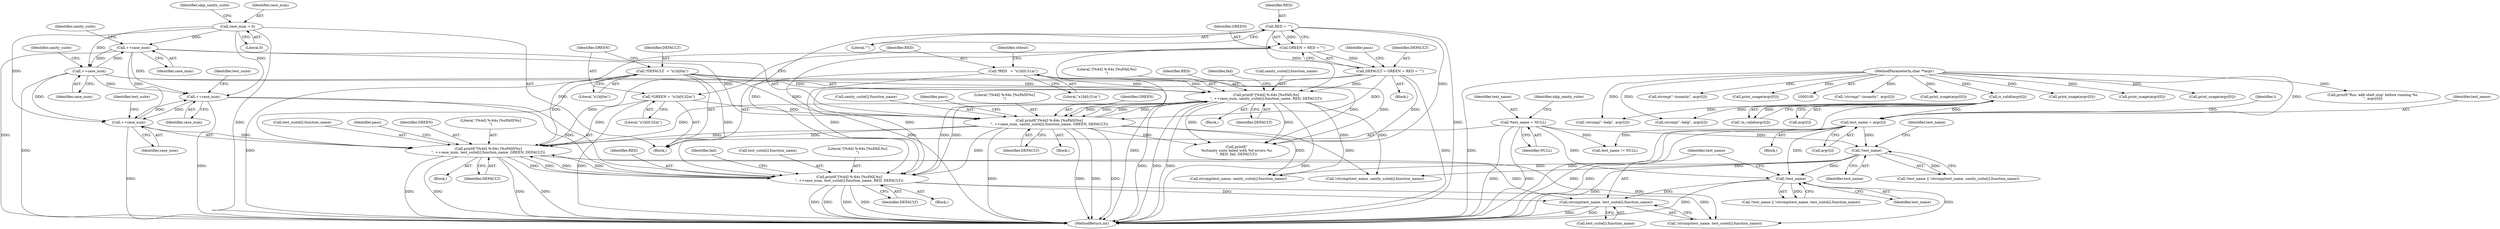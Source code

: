 digraph "0_Android_37c88107679d36c419572732b4af6e18bb2f7dce_5@API" {
"1000430" [label="(Call,strcmp(test_name, test_suite[i].function_name))"];
"1000427" [label="(Call,!test_name)"];
"1000179" [label="(Call,test_name = argv[i])"];
"1000151" [label="(Call,is_valid(argv[i]))"];
"1000102" [label="(MethodParameterIn,char **argv)"];
"1000357" [label="(Call,!test_name)"];
"1000105" [label="(Call,*test_name = NULL)"];
"1000445" [label="(Call,printf(\"[%4d] %-64s [%sPASS%s]\n\", ++case_num, test_suite[i].function_name, GREEN, DEFAULT))"];
"1000447" [label="(Call,++case_num)"];
"1000374" [label="(Call,++case_num)"];
"1000337" [label="(Call,case_num = 0)"];
"1000389" [label="(Call,++case_num)"];
"1000462" [label="(Call,++case_num)"];
"1000460" [label="(Call,printf(\"[%4d] %-64s [%sFAIL%s]\n\", ++case_num, test_suite[i].function_name, RED, DEFAULT))"];
"1000312" [label="(Call,*RED   = \"\x1b[0;31m\")"];
"1000325" [label="(Call,RED = \"\")"];
"1000387" [label="(Call,printf(\"[%4d] %-64s [%sFAIL%s]\n\", ++case_num, sanity_suite[i].function_name, RED, DEFAULT))"];
"1000372" [label="(Call,printf(\"[%4d] %-64s [%sPASS%s]\n\", ++case_num, sanity_suite[i].function_name, GREEN, DEFAULT))"];
"1000308" [label="(Call,*GREEN = \"\x1b[0;32m\")"];
"1000323" [label="(Call,GREEN = RED = \"\")"];
"1000304" [label="(Call,*DEFAULT  = \"\x1b[0m\")"];
"1000321" [label="(Call,DEFAULT = GREEN = RED = \"\")"];
"1000457" [label="(Identifier,pass)"];
"1000389" [label="(Call,++case_num)"];
"1000454" [label="(Identifier,GREEN)"];
"1000339" [label="(Literal,0)"];
"1000466" [label="(Identifier,test_suite)"];
"1000325" [label="(Call,RED = \"\")"];
"1000105" [label="(Call,*test_name = NULL)"];
"1000358" [label="(Identifier,test_name)"];
"1000431" [label="(Identifier,test_name)"];
"1000324" [label="(Identifier,GREEN)"];
"1000427" [label="(Call,!test_name)"];
"1000448" [label="(Identifier,case_num)"];
"1000371" [label="(Block,)"];
"1000390" [label="(Identifier,case_num)"];
"1000469" [label="(Identifier,RED)"];
"1000378" [label="(Identifier,sanity_suite)"];
"1000124" [label="(Call,!strcmp(\"--help\", argv[i]))"];
"1000107" [label="(Identifier,NULL)"];
"1000444" [label="(Block,)"];
"1000138" [label="(Call,!strcmp(\"--insanity\", argv[i]))"];
"1000361" [label="(Identifier,test_name)"];
"1000342" [label="(Identifier,skip_sanity_suite)"];
"1000397" [label="(Identifier,DEFAULT)"];
"1000338" [label="(Identifier,case_num)"];
"1000179" [label="(Call,test_name = argv[i])"];
"1000460" [label="(Call,printf(\"[%4d] %-64s [%sFAIL%s]\n\", ++case_num, test_suite[i].function_name, RED, DEFAULT))"];
"1000151" [label="(Call,is_valid(argv[i]))"];
"1000357" [label="(Call,!test_name)"];
"1000388" [label="(Literal,\"[%4d] %-64s [%sFAIL%s]\n\")"];
"1000306" [label="(Literal,\"\x1b[0m\")"];
"1000322" [label="(Identifier,DEFAULT)"];
"1000381" [label="(Identifier,GREEN)"];
"1000374" [label="(Call,++case_num)"];
"1000432" [label="(Call,test_suite[i].function_name)"];
"1000387" [label="(Call,printf(\"[%4d] %-64s [%sFAIL%s]\n\", ++case_num, sanity_suite[i].function_name, RED, DEFAULT))"];
"1000172" [label="(Call,print_usage(argv[0]))"];
"1000451" [label="(Identifier,test_suite)"];
"1000125" [label="(Call,strcmp(\"--help\", argv[i]))"];
"1000312" [label="(Call,*RED   = \"\x1b[0;31m\")"];
"1000206" [label="(Call,print_usage(argv[0]))"];
"1000110" [label="(Identifier,skip_sanity_suite)"];
"1000382" [label="(Identifier,DEFAULT)"];
"1000166" [label="(Call,test_name != NULL)"];
"1000376" [label="(Call,sanity_suite[i].function_name)"];
"1000472" [label="(Identifier,fail)"];
"1000428" [label="(Identifier,test_name)"];
"1000121" [label="(Identifier,i)"];
"1000305" [label="(Identifier,DEFAULT)"];
"1000445" [label="(Call,printf(\"[%4d] %-64s [%sPASS%s]\n\", ++case_num, test_suite[i].function_name, GREEN, DEFAULT))"];
"1000464" [label="(Call,test_suite[i].function_name)"];
"1000314" [label="(Literal,\"\x1b[0;31m\")"];
"1000158" [label="(Call,print_usage(argv[0]))"];
"1000426" [label="(Call,!test_name || !strcmp(test_name, test_suite[i].function_name))"];
"1000310" [label="(Literal,\"\x1b[0;32m\")"];
"1000254" [label="(Call,print_usage(argv[0]))"];
"1000463" [label="(Identifier,case_num)"];
"1000323" [label="(Call,GREEN = RED = \"\")"];
"1000320" [label="(Block,)"];
"1000122" [label="(Block,)"];
"1000326" [label="(Identifier,RED)"];
"1000313" [label="(Identifier,RED)"];
"1000503" [label="(MethodReturn,int)"];
"1000446" [label="(Literal,\"[%4d] %-64s [%sPASS%s]\n\")"];
"1000150" [label="(Call,!is_valid(argv[i]))"];
"1000470" [label="(Identifier,DEFAULT)"];
"1000308" [label="(Call,*GREEN = \"\x1b[0;32m\")"];
"1000384" [label="(Identifier,pass)"];
"1000373" [label="(Literal,\"[%4d] %-64s [%sPASS%s]\n\")"];
"1000430" [label="(Call,strcmp(test_name, test_suite[i].function_name))"];
"1000187" [label="(Call,printf(\"Run 'adb shell stop' before running %s.\n\", argv[0]))"];
"1000372" [label="(Call,printf(\"[%4d] %-64s [%sPASS%s]\n\", ++case_num, sanity_suite[i].function_name, GREEN, DEFAULT))"];
"1000152" [label="(Call,argv[i])"];
"1000319" [label="(Identifier,stdout)"];
"1000327" [label="(Literal,\"\")"];
"1000393" [label="(Identifier,sanity_suite)"];
"1000396" [label="(Identifier,RED)"];
"1000360" [label="(Call,strcmp(test_name, sanity_suite[i].function_name))"];
"1000459" [label="(Block,)"];
"1000406" [label="(Call,printf(\"\n%sSanity suite failed with %d errors.%s\n\", RED, fail, DEFAULT))"];
"1000386" [label="(Block,)"];
"1000139" [label="(Call,strcmp(\"--insanity\", argv[i]))"];
"1000321" [label="(Call,DEFAULT = GREEN = RED = \"\")"];
"1000359" [label="(Call,!strcmp(test_name, sanity_suite[i].function_name))"];
"1000447" [label="(Call,++case_num)"];
"1000455" [label="(Identifier,DEFAULT)"];
"1000106" [label="(Identifier,test_name)"];
"1000462" [label="(Call,++case_num)"];
"1000356" [label="(Call,!test_name || !strcmp(test_name, sanity_suite[i].function_name))"];
"1000103" [label="(Block,)"];
"1000180" [label="(Identifier,test_name)"];
"1000461" [label="(Literal,\"[%4d] %-64s [%sFAIL%s]\n\")"];
"1000399" [label="(Identifier,fail)"];
"1000102" [label="(MethodParameterIn,char **argv)"];
"1000181" [label="(Call,argv[i])"];
"1000429" [label="(Call,!strcmp(test_name, test_suite[i].function_name))"];
"1000391" [label="(Call,sanity_suite[i].function_name)"];
"1000304" [label="(Call,*DEFAULT  = \"\x1b[0m\")"];
"1000330" [label="(Identifier,pass)"];
"1000375" [label="(Identifier,case_num)"];
"1000449" [label="(Call,test_suite[i].function_name)"];
"1000131" [label="(Call,print_usage(argv[0]))"];
"1000337" [label="(Call,case_num = 0)"];
"1000309" [label="(Identifier,GREEN)"];
"1000430" -> "1000429"  [label="AST: "];
"1000430" -> "1000432"  [label="CFG: "];
"1000431" -> "1000430"  [label="AST: "];
"1000432" -> "1000430"  [label="AST: "];
"1000429" -> "1000430"  [label="CFG: "];
"1000430" -> "1000503"  [label="DDG: "];
"1000430" -> "1000503"  [label="DDG: "];
"1000427" -> "1000430"  [label="DDG: "];
"1000445" -> "1000430"  [label="DDG: "];
"1000460" -> "1000430"  [label="DDG: "];
"1000427" -> "1000426"  [label="AST: "];
"1000427" -> "1000428"  [label="CFG: "];
"1000428" -> "1000427"  [label="AST: "];
"1000431" -> "1000427"  [label="CFG: "];
"1000426" -> "1000427"  [label="CFG: "];
"1000427" -> "1000503"  [label="DDG: "];
"1000427" -> "1000426"  [label="DDG: "];
"1000179" -> "1000427"  [label="DDG: "];
"1000357" -> "1000427"  [label="DDG: "];
"1000105" -> "1000427"  [label="DDG: "];
"1000427" -> "1000429"  [label="DDG: "];
"1000179" -> "1000122"  [label="AST: "];
"1000179" -> "1000181"  [label="CFG: "];
"1000180" -> "1000179"  [label="AST: "];
"1000181" -> "1000179"  [label="AST: "];
"1000121" -> "1000179"  [label="CFG: "];
"1000179" -> "1000503"  [label="DDG: "];
"1000179" -> "1000503"  [label="DDG: "];
"1000179" -> "1000166"  [label="DDG: "];
"1000151" -> "1000179"  [label="DDG: "];
"1000102" -> "1000179"  [label="DDG: "];
"1000179" -> "1000357"  [label="DDG: "];
"1000151" -> "1000150"  [label="AST: "];
"1000151" -> "1000152"  [label="CFG: "];
"1000152" -> "1000151"  [label="AST: "];
"1000150" -> "1000151"  [label="CFG: "];
"1000151" -> "1000503"  [label="DDG: "];
"1000151" -> "1000124"  [label="DDG: "];
"1000151" -> "1000125"  [label="DDG: "];
"1000151" -> "1000150"  [label="DDG: "];
"1000102" -> "1000151"  [label="DDG: "];
"1000102" -> "1000100"  [label="AST: "];
"1000102" -> "1000503"  [label="DDG: "];
"1000102" -> "1000124"  [label="DDG: "];
"1000102" -> "1000125"  [label="DDG: "];
"1000102" -> "1000131"  [label="DDG: "];
"1000102" -> "1000138"  [label="DDG: "];
"1000102" -> "1000139"  [label="DDG: "];
"1000102" -> "1000158"  [label="DDG: "];
"1000102" -> "1000172"  [label="DDG: "];
"1000102" -> "1000187"  [label="DDG: "];
"1000102" -> "1000206"  [label="DDG: "];
"1000102" -> "1000254"  [label="DDG: "];
"1000357" -> "1000356"  [label="AST: "];
"1000357" -> "1000358"  [label="CFG: "];
"1000358" -> "1000357"  [label="AST: "];
"1000361" -> "1000357"  [label="CFG: "];
"1000356" -> "1000357"  [label="CFG: "];
"1000357" -> "1000503"  [label="DDG: "];
"1000357" -> "1000356"  [label="DDG: "];
"1000105" -> "1000357"  [label="DDG: "];
"1000357" -> "1000359"  [label="DDG: "];
"1000357" -> "1000360"  [label="DDG: "];
"1000105" -> "1000103"  [label="AST: "];
"1000105" -> "1000107"  [label="CFG: "];
"1000106" -> "1000105"  [label="AST: "];
"1000107" -> "1000105"  [label="AST: "];
"1000110" -> "1000105"  [label="CFG: "];
"1000105" -> "1000503"  [label="DDG: "];
"1000105" -> "1000503"  [label="DDG: "];
"1000105" -> "1000166"  [label="DDG: "];
"1000445" -> "1000444"  [label="AST: "];
"1000445" -> "1000455"  [label="CFG: "];
"1000446" -> "1000445"  [label="AST: "];
"1000447" -> "1000445"  [label="AST: "];
"1000449" -> "1000445"  [label="AST: "];
"1000454" -> "1000445"  [label="AST: "];
"1000455" -> "1000445"  [label="AST: "];
"1000457" -> "1000445"  [label="CFG: "];
"1000445" -> "1000503"  [label="DDG: "];
"1000445" -> "1000503"  [label="DDG: "];
"1000445" -> "1000503"  [label="DDG: "];
"1000445" -> "1000503"  [label="DDG: "];
"1000445" -> "1000429"  [label="DDG: "];
"1000447" -> "1000445"  [label="DDG: "];
"1000460" -> "1000445"  [label="DDG: "];
"1000460" -> "1000445"  [label="DDG: "];
"1000308" -> "1000445"  [label="DDG: "];
"1000323" -> "1000445"  [label="DDG: "];
"1000372" -> "1000445"  [label="DDG: "];
"1000372" -> "1000445"  [label="DDG: "];
"1000387" -> "1000445"  [label="DDG: "];
"1000304" -> "1000445"  [label="DDG: "];
"1000321" -> "1000445"  [label="DDG: "];
"1000445" -> "1000460"  [label="DDG: "];
"1000445" -> "1000460"  [label="DDG: "];
"1000447" -> "1000448"  [label="CFG: "];
"1000448" -> "1000447"  [label="AST: "];
"1000451" -> "1000447"  [label="CFG: "];
"1000447" -> "1000503"  [label="DDG: "];
"1000374" -> "1000447"  [label="DDG: "];
"1000462" -> "1000447"  [label="DDG: "];
"1000337" -> "1000447"  [label="DDG: "];
"1000389" -> "1000447"  [label="DDG: "];
"1000447" -> "1000462"  [label="DDG: "];
"1000374" -> "1000372"  [label="AST: "];
"1000374" -> "1000375"  [label="CFG: "];
"1000375" -> "1000374"  [label="AST: "];
"1000378" -> "1000374"  [label="CFG: "];
"1000374" -> "1000503"  [label="DDG: "];
"1000374" -> "1000372"  [label="DDG: "];
"1000337" -> "1000374"  [label="DDG: "];
"1000389" -> "1000374"  [label="DDG: "];
"1000374" -> "1000389"  [label="DDG: "];
"1000374" -> "1000462"  [label="DDG: "];
"1000337" -> "1000103"  [label="AST: "];
"1000337" -> "1000339"  [label="CFG: "];
"1000338" -> "1000337"  [label="AST: "];
"1000339" -> "1000337"  [label="AST: "];
"1000342" -> "1000337"  [label="CFG: "];
"1000337" -> "1000503"  [label="DDG: "];
"1000337" -> "1000389"  [label="DDG: "];
"1000337" -> "1000462"  [label="DDG: "];
"1000389" -> "1000387"  [label="AST: "];
"1000389" -> "1000390"  [label="CFG: "];
"1000390" -> "1000389"  [label="AST: "];
"1000393" -> "1000389"  [label="CFG: "];
"1000389" -> "1000503"  [label="DDG: "];
"1000389" -> "1000387"  [label="DDG: "];
"1000389" -> "1000462"  [label="DDG: "];
"1000462" -> "1000460"  [label="AST: "];
"1000462" -> "1000463"  [label="CFG: "];
"1000463" -> "1000462"  [label="AST: "];
"1000466" -> "1000462"  [label="CFG: "];
"1000462" -> "1000503"  [label="DDG: "];
"1000462" -> "1000460"  [label="DDG: "];
"1000460" -> "1000459"  [label="AST: "];
"1000460" -> "1000470"  [label="CFG: "];
"1000461" -> "1000460"  [label="AST: "];
"1000464" -> "1000460"  [label="AST: "];
"1000469" -> "1000460"  [label="AST: "];
"1000470" -> "1000460"  [label="AST: "];
"1000472" -> "1000460"  [label="CFG: "];
"1000460" -> "1000503"  [label="DDG: "];
"1000460" -> "1000503"  [label="DDG: "];
"1000460" -> "1000503"  [label="DDG: "];
"1000460" -> "1000503"  [label="DDG: "];
"1000460" -> "1000429"  [label="DDG: "];
"1000312" -> "1000460"  [label="DDG: "];
"1000325" -> "1000460"  [label="DDG: "];
"1000387" -> "1000460"  [label="DDG: "];
"1000387" -> "1000460"  [label="DDG: "];
"1000304" -> "1000460"  [label="DDG: "];
"1000321" -> "1000460"  [label="DDG: "];
"1000372" -> "1000460"  [label="DDG: "];
"1000312" -> "1000103"  [label="AST: "];
"1000312" -> "1000314"  [label="CFG: "];
"1000313" -> "1000312"  [label="AST: "];
"1000314" -> "1000312"  [label="AST: "];
"1000319" -> "1000312"  [label="CFG: "];
"1000312" -> "1000503"  [label="DDG: "];
"1000312" -> "1000387"  [label="DDG: "];
"1000312" -> "1000406"  [label="DDG: "];
"1000325" -> "1000323"  [label="AST: "];
"1000325" -> "1000327"  [label="CFG: "];
"1000326" -> "1000325"  [label="AST: "];
"1000327" -> "1000325"  [label="AST: "];
"1000323" -> "1000325"  [label="CFG: "];
"1000325" -> "1000503"  [label="DDG: "];
"1000325" -> "1000323"  [label="DDG: "];
"1000325" -> "1000387"  [label="DDG: "];
"1000325" -> "1000406"  [label="DDG: "];
"1000387" -> "1000386"  [label="AST: "];
"1000387" -> "1000397"  [label="CFG: "];
"1000388" -> "1000387"  [label="AST: "];
"1000391" -> "1000387"  [label="AST: "];
"1000396" -> "1000387"  [label="AST: "];
"1000397" -> "1000387"  [label="AST: "];
"1000399" -> "1000387"  [label="CFG: "];
"1000387" -> "1000503"  [label="DDG: "];
"1000387" -> "1000503"  [label="DDG: "];
"1000387" -> "1000503"  [label="DDG: "];
"1000387" -> "1000503"  [label="DDG: "];
"1000387" -> "1000359"  [label="DDG: "];
"1000387" -> "1000360"  [label="DDG: "];
"1000387" -> "1000372"  [label="DDG: "];
"1000387" -> "1000372"  [label="DDG: "];
"1000372" -> "1000387"  [label="DDG: "];
"1000372" -> "1000387"  [label="DDG: "];
"1000304" -> "1000387"  [label="DDG: "];
"1000321" -> "1000387"  [label="DDG: "];
"1000387" -> "1000406"  [label="DDG: "];
"1000387" -> "1000406"  [label="DDG: "];
"1000372" -> "1000371"  [label="AST: "];
"1000372" -> "1000382"  [label="CFG: "];
"1000373" -> "1000372"  [label="AST: "];
"1000376" -> "1000372"  [label="AST: "];
"1000381" -> "1000372"  [label="AST: "];
"1000382" -> "1000372"  [label="AST: "];
"1000384" -> "1000372"  [label="CFG: "];
"1000372" -> "1000503"  [label="DDG: "];
"1000372" -> "1000503"  [label="DDG: "];
"1000372" -> "1000503"  [label="DDG: "];
"1000372" -> "1000503"  [label="DDG: "];
"1000372" -> "1000359"  [label="DDG: "];
"1000372" -> "1000360"  [label="DDG: "];
"1000308" -> "1000372"  [label="DDG: "];
"1000323" -> "1000372"  [label="DDG: "];
"1000304" -> "1000372"  [label="DDG: "];
"1000321" -> "1000372"  [label="DDG: "];
"1000372" -> "1000406"  [label="DDG: "];
"1000308" -> "1000103"  [label="AST: "];
"1000308" -> "1000310"  [label="CFG: "];
"1000309" -> "1000308"  [label="AST: "];
"1000310" -> "1000308"  [label="AST: "];
"1000313" -> "1000308"  [label="CFG: "];
"1000308" -> "1000503"  [label="DDG: "];
"1000323" -> "1000321"  [label="AST: "];
"1000324" -> "1000323"  [label="AST: "];
"1000321" -> "1000323"  [label="CFG: "];
"1000323" -> "1000503"  [label="DDG: "];
"1000323" -> "1000321"  [label="DDG: "];
"1000304" -> "1000103"  [label="AST: "];
"1000304" -> "1000306"  [label="CFG: "];
"1000305" -> "1000304"  [label="AST: "];
"1000306" -> "1000304"  [label="AST: "];
"1000309" -> "1000304"  [label="CFG: "];
"1000304" -> "1000503"  [label="DDG: "];
"1000304" -> "1000406"  [label="DDG: "];
"1000321" -> "1000320"  [label="AST: "];
"1000322" -> "1000321"  [label="AST: "];
"1000330" -> "1000321"  [label="CFG: "];
"1000321" -> "1000503"  [label="DDG: "];
"1000321" -> "1000406"  [label="DDG: "];
}
